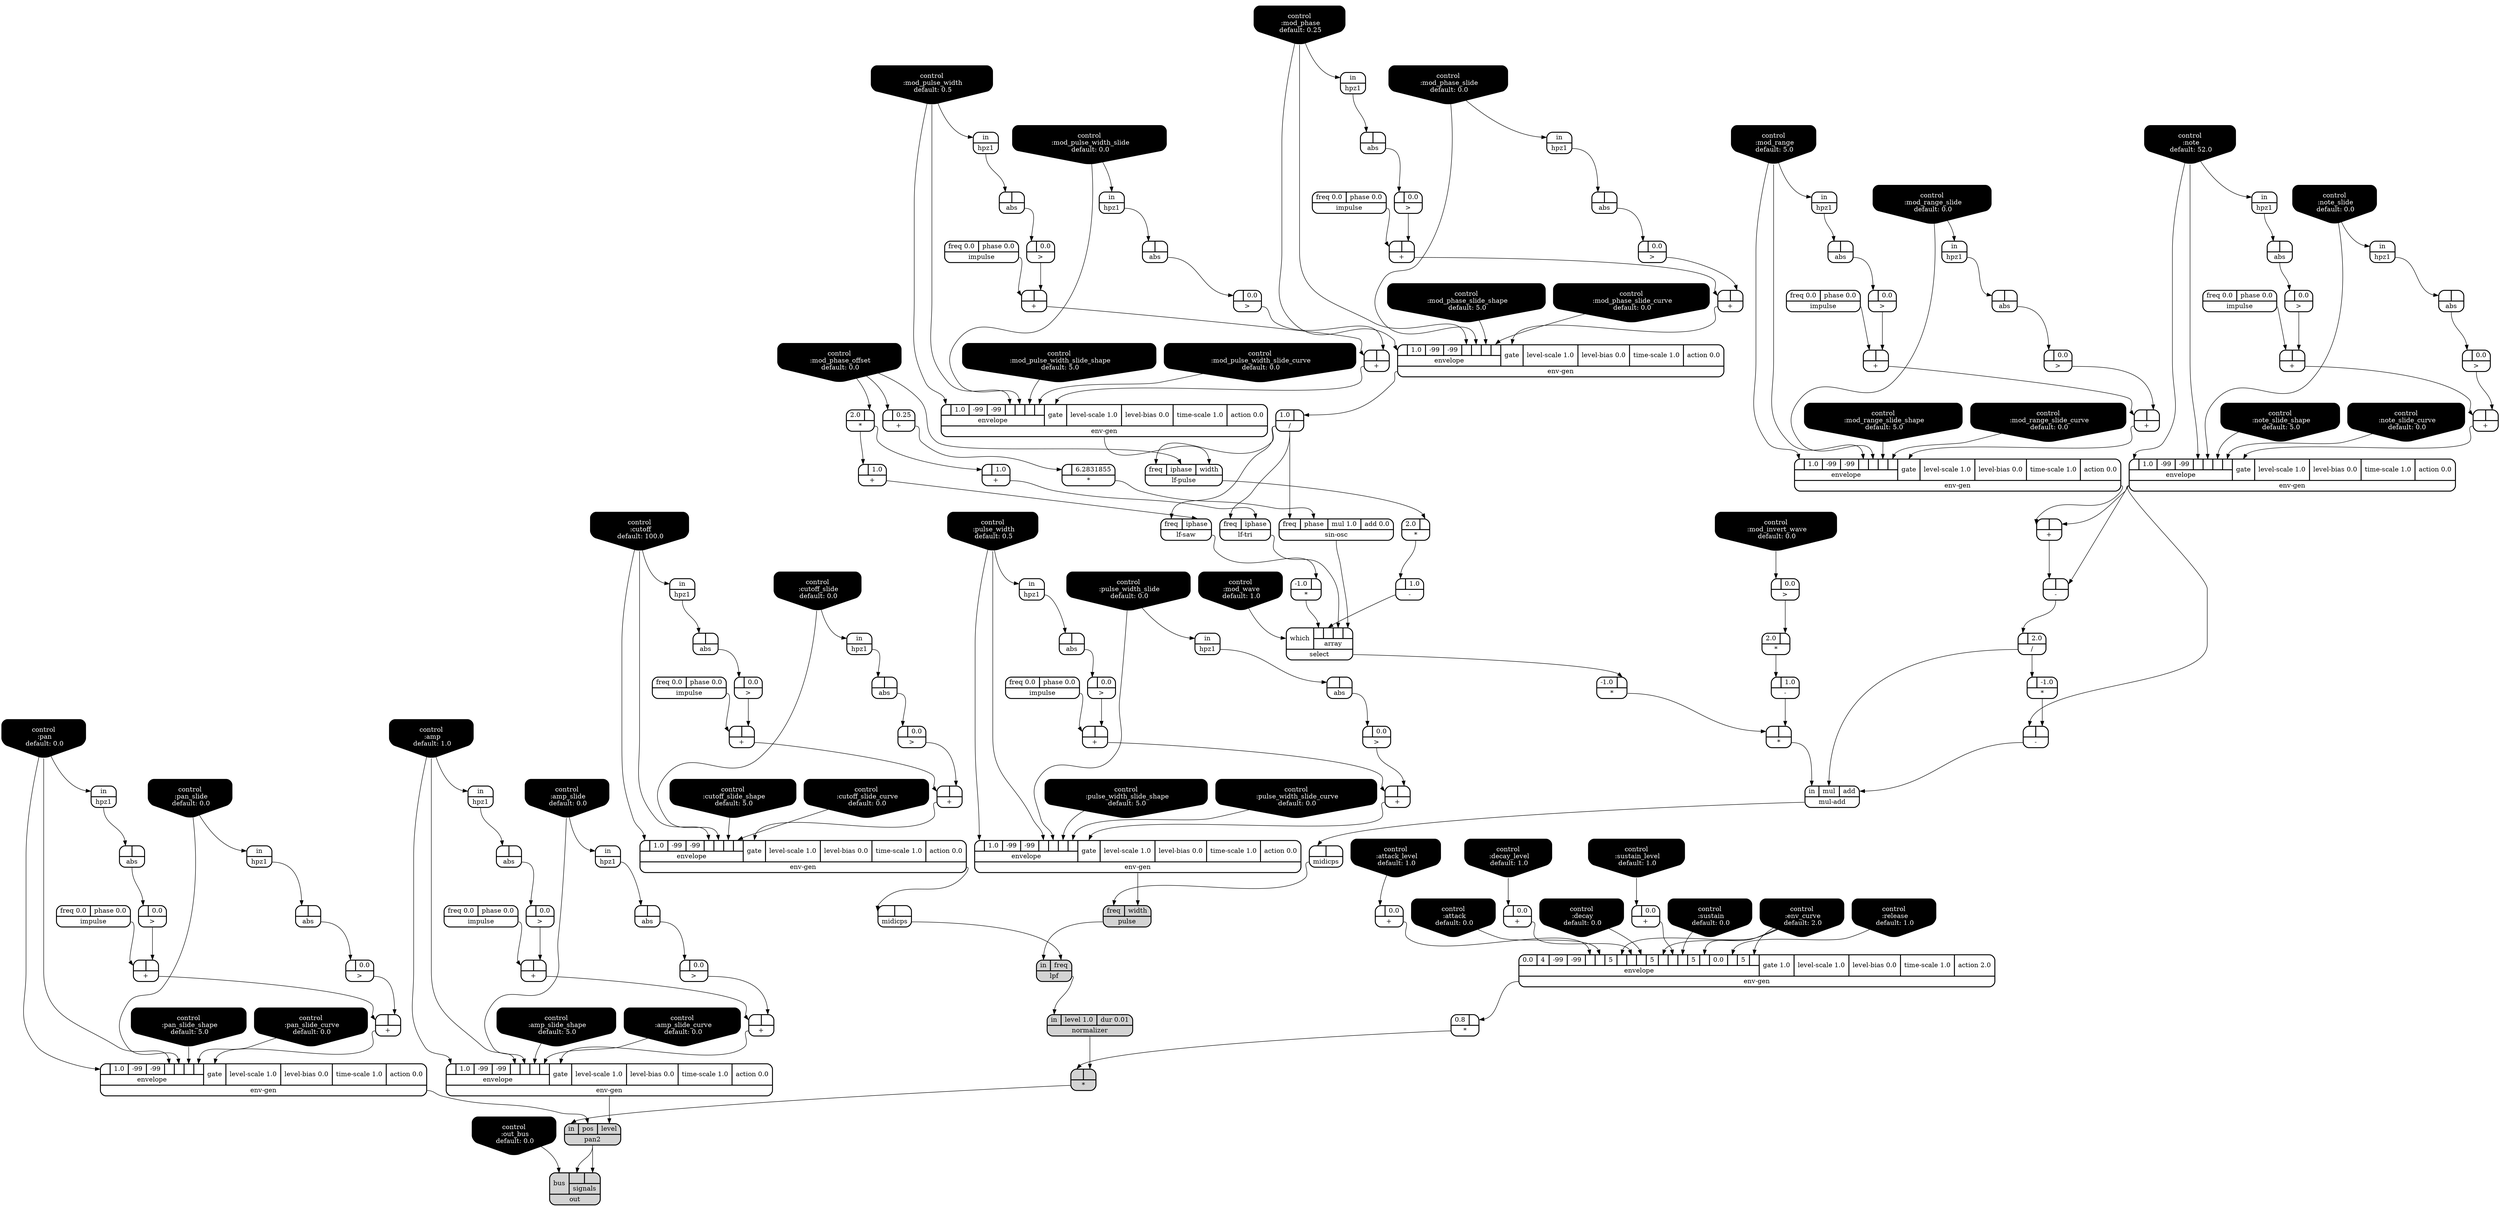 digraph synthdef {
67 [label = "{{ <a> 0.8|<b> } |<__UG_NAME__>* }" style="bold, rounded" shape=record rankdir=LR];
69 [label = "{{ <a> 2.0|<b> } |<__UG_NAME__>* }" style="bold, rounded" shape=record rankdir=LR];
72 [label = "{{ <a> -1.0|<b> } |<__UG_NAME__>* }" style="bold, rounded" shape=record rankdir=LR];
81 [label = "{{ <a> 2.0|<b> } |<__UG_NAME__>* }" style="bold, rounded" shape=record rankdir=LR];
86 [label = "{{ <a> |<b> 6.2831855} |<__UG_NAME__>* }" style="bold, rounded" shape=record rankdir=LR];
89 [label = "{{ <a> -1.0|<b> } |<__UG_NAME__>* }" style="bold, rounded" shape=record rankdir=LR];
91 [label = "{{ <a> 2.0|<b> } |<__UG_NAME__>* }" style="bold, rounded" shape=record rankdir=LR];
93 [label = "{{ <a> |<b> } |<__UG_NAME__>* }" style="bold, rounded" shape=record rankdir=LR];
116 [label = "{{ <a> |<b> -1.0} |<__UG_NAME__>* }" style="bold, rounded" shape=record rankdir=LR];
139 [label = "{{ <a> |<b> } |<__UG_NAME__>* }" style="filled, bold, rounded"  shape=record rankdir=LR];
48 [label = "{{ <a> |<b> } |<__UG_NAME__>+ }" style="bold, rounded" shape=record rankdir=LR];
52 [label = "{{ <a> |<b> } |<__UG_NAME__>+ }" style="bold, rounded" shape=record rankdir=LR];
58 [label = "{{ <a> |<b> } |<__UG_NAME__>+ }" style="bold, rounded" shape=record rankdir=LR];
63 [label = "{{ <a> |<b> 0.0} |<__UG_NAME__>+ }" style="bold, rounded" shape=record rankdir=LR];
64 [label = "{{ <a> |<b> 0.0} |<__UG_NAME__>+ }" style="bold, rounded" shape=record rankdir=LR];
65 [label = "{{ <a> |<b> 0.0} |<__UG_NAME__>+ }" style="bold, rounded" shape=record rankdir=LR];
70 [label = "{{ <a> |<b> 1.0} |<__UG_NAME__>+ }" style="bold, rounded" shape=record rankdir=LR];
77 [label = "{{ <a> |<b> } |<__UG_NAME__>+ }" style="bold, rounded" shape=record rankdir=LR];
78 [label = "{{ <a> |<b> } |<__UG_NAME__>+ }" style="bold, rounded" shape=record rankdir=LR];
83 [label = "{{ <a> |<b> 1.0} |<__UG_NAME__>+ }" style="bold, rounded" shape=record rankdir=LR];
85 [label = "{{ <a> |<b> 0.25} |<__UG_NAME__>+ }" style="bold, rounded" shape=record rankdir=LR];
97 [label = "{{ <a> |<b> } |<__UG_NAME__>+ }" style="bold, rounded" shape=record rankdir=LR];
101 [label = "{{ <a> |<b> } |<__UG_NAME__>+ }" style="bold, rounded" shape=record rankdir=LR];
107 [label = "{{ <a> |<b> } |<__UG_NAME__>+ }" style="bold, rounded" shape=record rankdir=LR];
111 [label = "{{ <a> |<b> } |<__UG_NAME__>+ }" style="bold, rounded" shape=record rankdir=LR];
113 [label = "{{ <a> |<b> } |<__UG_NAME__>+ }" style="bold, rounded" shape=record rankdir=LR];
124 [label = "{{ <a> |<b> } |<__UG_NAME__>+ }" style="bold, rounded" shape=record rankdir=LR];
128 [label = "{{ <a> |<b> } |<__UG_NAME__>+ }" style="bold, rounded" shape=record rankdir=LR];
134 [label = "{{ <a> |<b> } |<__UG_NAME__>+ }" style="bold, rounded" shape=record rankdir=LR];
144 [label = "{{ <a> |<b> } |<__UG_NAME__>+ }" style="bold, rounded" shape=record rankdir=LR];
148 [label = "{{ <a> |<b> } |<__UG_NAME__>+ }" style="bold, rounded" shape=record rankdir=LR];
154 [label = "{{ <a> |<b> } |<__UG_NAME__>+ }" style="bold, rounded" shape=record rankdir=LR];
158 [label = "{{ <a> |<b> } |<__UG_NAME__>+ }" style="bold, rounded" shape=record rankdir=LR];
82 [label = "{{ <a> |<b> 1.0} |<__UG_NAME__>- }" style="bold, rounded" shape=record rankdir=LR];
92 [label = "{{ <a> |<b> 1.0} |<__UG_NAME__>- }" style="bold, rounded" shape=record rankdir=LR];
114 [label = "{{ <a> |<b> } |<__UG_NAME__>- }" style="bold, rounded" shape=record rankdir=LR];
117 [label = "{{ <a> |<b> } |<__UG_NAME__>- }" style="bold, rounded" shape=record rankdir=LR];
68 [label = "{{ <a> 1.0|<b> } |<__UG_NAME__>/ }" style="bold, rounded" shape=record rankdir=LR];
115 [label = "{{ <a> |<b> 2.0} |<__UG_NAME__>/ }" style="bold, rounded" shape=record rankdir=LR];
47 [label = "{{ <a> |<b> 0.0} |<__UG_NAME__>\> }" style="bold, rounded" shape=record rankdir=LR];
51 [label = "{{ <a> |<b> 0.0} |<__UG_NAME__>\> }" style="bold, rounded" shape=record rankdir=LR];
57 [label = "{{ <a> |<b> 0.0} |<__UG_NAME__>\> }" style="bold, rounded" shape=record rankdir=LR];
62 [label = "{{ <a> |<b> 0.0} |<__UG_NAME__>\> }" style="bold, rounded" shape=record rankdir=LR];
76 [label = "{{ <a> |<b> 0.0} |<__UG_NAME__>\> }" style="bold, rounded" shape=record rankdir=LR];
90 [label = "{{ <a> |<b> 0.0} |<__UG_NAME__>\> }" style="bold, rounded" shape=record rankdir=LR];
96 [label = "{{ <a> |<b> 0.0} |<__UG_NAME__>\> }" style="bold, rounded" shape=record rankdir=LR];
100 [label = "{{ <a> |<b> 0.0} |<__UG_NAME__>\> }" style="bold, rounded" shape=record rankdir=LR];
106 [label = "{{ <a> |<b> 0.0} |<__UG_NAME__>\> }" style="bold, rounded" shape=record rankdir=LR];
110 [label = "{{ <a> |<b> 0.0} |<__UG_NAME__>\> }" style="bold, rounded" shape=record rankdir=LR];
123 [label = "{{ <a> |<b> 0.0} |<__UG_NAME__>\> }" style="bold, rounded" shape=record rankdir=LR];
127 [label = "{{ <a> |<b> 0.0} |<__UG_NAME__>\> }" style="bold, rounded" shape=record rankdir=LR];
133 [label = "{{ <a> |<b> 0.0} |<__UG_NAME__>\> }" style="bold, rounded" shape=record rankdir=LR];
143 [label = "{{ <a> |<b> 0.0} |<__UG_NAME__>\> }" style="bold, rounded" shape=record rankdir=LR];
147 [label = "{{ <a> |<b> 0.0} |<__UG_NAME__>\> }" style="bold, rounded" shape=record rankdir=LR];
153 [label = "{{ <a> |<b> 0.0} |<__UG_NAME__>\> }" style="bold, rounded" shape=record rankdir=LR];
157 [label = "{{ <a> |<b> 0.0} |<__UG_NAME__>\> }" style="bold, rounded" shape=record rankdir=LR];
46 [label = "{{ <a> |<b> } |<__UG_NAME__>abs }" style="bold, rounded" shape=record rankdir=LR];
50 [label = "{{ <a> |<b> } |<__UG_NAME__>abs }" style="bold, rounded" shape=record rankdir=LR];
56 [label = "{{ <a> |<b> } |<__UG_NAME__>abs }" style="bold, rounded" shape=record rankdir=LR];
61 [label = "{{ <a> |<b> } |<__UG_NAME__>abs }" style="bold, rounded" shape=record rankdir=LR];
75 [label = "{{ <a> |<b> } |<__UG_NAME__>abs }" style="bold, rounded" shape=record rankdir=LR];
95 [label = "{{ <a> |<b> } |<__UG_NAME__>abs }" style="bold, rounded" shape=record rankdir=LR];
99 [label = "{{ <a> |<b> } |<__UG_NAME__>abs }" style="bold, rounded" shape=record rankdir=LR];
105 [label = "{{ <a> |<b> } |<__UG_NAME__>abs }" style="bold, rounded" shape=record rankdir=LR];
109 [label = "{{ <a> |<b> } |<__UG_NAME__>abs }" style="bold, rounded" shape=record rankdir=LR];
122 [label = "{{ <a> |<b> } |<__UG_NAME__>abs }" style="bold, rounded" shape=record rankdir=LR];
126 [label = "{{ <a> |<b> } |<__UG_NAME__>abs }" style="bold, rounded" shape=record rankdir=LR];
132 [label = "{{ <a> |<b> } |<__UG_NAME__>abs }" style="bold, rounded" shape=record rankdir=LR];
142 [label = "{{ <a> |<b> } |<__UG_NAME__>abs }" style="bold, rounded" shape=record rankdir=LR];
146 [label = "{{ <a> |<b> } |<__UG_NAME__>abs }" style="bold, rounded" shape=record rankdir=LR];
152 [label = "{{ <a> |<b> } |<__UG_NAME__>abs }" style="bold, rounded" shape=record rankdir=LR];
156 [label = "{{ <a> |<b> } |<__UG_NAME__>abs }" style="bold, rounded" shape=record rankdir=LR];
0 [label = "control
 :note
 default: 52.0" shape=invhouse style="rounded, filled, bold" fillcolor=black fontcolor=white ]; 
1 [label = "control
 :note_slide
 default: 0.0" shape=invhouse style="rounded, filled, bold" fillcolor=black fontcolor=white ]; 
2 [label = "control
 :note_slide_shape
 default: 5.0" shape=invhouse style="rounded, filled, bold" fillcolor=black fontcolor=white ]; 
3 [label = "control
 :note_slide_curve
 default: 0.0" shape=invhouse style="rounded, filled, bold" fillcolor=black fontcolor=white ]; 
4 [label = "control
 :amp
 default: 1.0" shape=invhouse style="rounded, filled, bold" fillcolor=black fontcolor=white ]; 
5 [label = "control
 :amp_slide
 default: 0.0" shape=invhouse style="rounded, filled, bold" fillcolor=black fontcolor=white ]; 
6 [label = "control
 :amp_slide_shape
 default: 5.0" shape=invhouse style="rounded, filled, bold" fillcolor=black fontcolor=white ]; 
7 [label = "control
 :amp_slide_curve
 default: 0.0" shape=invhouse style="rounded, filled, bold" fillcolor=black fontcolor=white ]; 
8 [label = "control
 :pan
 default: 0.0" shape=invhouse style="rounded, filled, bold" fillcolor=black fontcolor=white ]; 
9 [label = "control
 :pan_slide
 default: 0.0" shape=invhouse style="rounded, filled, bold" fillcolor=black fontcolor=white ]; 
10 [label = "control
 :pan_slide_shape
 default: 5.0" shape=invhouse style="rounded, filled, bold" fillcolor=black fontcolor=white ]; 
11 [label = "control
 :pan_slide_curve
 default: 0.0" shape=invhouse style="rounded, filled, bold" fillcolor=black fontcolor=white ]; 
12 [label = "control
 :attack
 default: 0.0" shape=invhouse style="rounded, filled, bold" fillcolor=black fontcolor=white ]; 
13 [label = "control
 :decay
 default: 0.0" shape=invhouse style="rounded, filled, bold" fillcolor=black fontcolor=white ]; 
14 [label = "control
 :sustain
 default: 0.0" shape=invhouse style="rounded, filled, bold" fillcolor=black fontcolor=white ]; 
15 [label = "control
 :release
 default: 1.0" shape=invhouse style="rounded, filled, bold" fillcolor=black fontcolor=white ]; 
16 [label = "control
 :attack_level
 default: 1.0" shape=invhouse style="rounded, filled, bold" fillcolor=black fontcolor=white ]; 
17 [label = "control
 :decay_level
 default: 1.0" shape=invhouse style="rounded, filled, bold" fillcolor=black fontcolor=white ]; 
18 [label = "control
 :sustain_level
 default: 1.0" shape=invhouse style="rounded, filled, bold" fillcolor=black fontcolor=white ]; 
19 [label = "control
 :env_curve
 default: 2.0" shape=invhouse style="rounded, filled, bold" fillcolor=black fontcolor=white ]; 
20 [label = "control
 :cutoff
 default: 100.0" shape=invhouse style="rounded, filled, bold" fillcolor=black fontcolor=white ]; 
21 [label = "control
 :cutoff_slide
 default: 0.0" shape=invhouse style="rounded, filled, bold" fillcolor=black fontcolor=white ]; 
22 [label = "control
 :cutoff_slide_shape
 default: 5.0" shape=invhouse style="rounded, filled, bold" fillcolor=black fontcolor=white ]; 
23 [label = "control
 :cutoff_slide_curve
 default: 0.0" shape=invhouse style="rounded, filled, bold" fillcolor=black fontcolor=white ]; 
24 [label = "control
 :mod_phase
 default: 0.25" shape=invhouse style="rounded, filled, bold" fillcolor=black fontcolor=white ]; 
25 [label = "control
 :mod_phase_slide
 default: 0.0" shape=invhouse style="rounded, filled, bold" fillcolor=black fontcolor=white ]; 
26 [label = "control
 :mod_phase_slide_shape
 default: 5.0" shape=invhouse style="rounded, filled, bold" fillcolor=black fontcolor=white ]; 
27 [label = "control
 :mod_phase_slide_curve
 default: 0.0" shape=invhouse style="rounded, filled, bold" fillcolor=black fontcolor=white ]; 
28 [label = "control
 :mod_range
 default: 5.0" shape=invhouse style="rounded, filled, bold" fillcolor=black fontcolor=white ]; 
29 [label = "control
 :mod_range_slide
 default: 0.0" shape=invhouse style="rounded, filled, bold" fillcolor=black fontcolor=white ]; 
30 [label = "control
 :mod_range_slide_shape
 default: 5.0" shape=invhouse style="rounded, filled, bold" fillcolor=black fontcolor=white ]; 
31 [label = "control
 :mod_range_slide_curve
 default: 0.0" shape=invhouse style="rounded, filled, bold" fillcolor=black fontcolor=white ]; 
32 [label = "control
 :mod_pulse_width
 default: 0.5" shape=invhouse style="rounded, filled, bold" fillcolor=black fontcolor=white ]; 
33 [label = "control
 :mod_pulse_width_slide
 default: 0.0" shape=invhouse style="rounded, filled, bold" fillcolor=black fontcolor=white ]; 
34 [label = "control
 :mod_pulse_width_slide_shape
 default: 5.0" shape=invhouse style="rounded, filled, bold" fillcolor=black fontcolor=white ]; 
35 [label = "control
 :mod_pulse_width_slide_curve
 default: 0.0" shape=invhouse style="rounded, filled, bold" fillcolor=black fontcolor=white ]; 
36 [label = "control
 :mod_phase_offset
 default: 0.0" shape=invhouse style="rounded, filled, bold" fillcolor=black fontcolor=white ]; 
37 [label = "control
 :mod_wave
 default: 1.0" shape=invhouse style="rounded, filled, bold" fillcolor=black fontcolor=white ]; 
38 [label = "control
 :mod_invert_wave
 default: 0.0" shape=invhouse style="rounded, filled, bold" fillcolor=black fontcolor=white ]; 
39 [label = "control
 :pulse_width
 default: 0.5" shape=invhouse style="rounded, filled, bold" fillcolor=black fontcolor=white ]; 
40 [label = "control
 :pulse_width_slide
 default: 0.0" shape=invhouse style="rounded, filled, bold" fillcolor=black fontcolor=white ]; 
41 [label = "control
 :pulse_width_slide_shape
 default: 5.0" shape=invhouse style="rounded, filled, bold" fillcolor=black fontcolor=white ]; 
42 [label = "control
 :pulse_width_slide_curve
 default: 0.0" shape=invhouse style="rounded, filled, bold" fillcolor=black fontcolor=white ]; 
43 [label = "control
 :out_bus
 default: 0.0" shape=invhouse style="rounded, filled, bold" fillcolor=black fontcolor=white ]; 
53 [label = "{{ {{<envelope___control___0>|1.0|-99|-99|<envelope___control___4>|<envelope___control___5>|<envelope___control___6>|<envelope___control___7>}|envelope}|<gate> gate|<level____scale> level-scale 1.0|<level____bias> level-bias 0.0|<time____scale> time-scale 1.0|<action> action 0.0} |<__UG_NAME__>env-gen }" style="bold, rounded" shape=record rankdir=LR];
66 [label = "{{ {{0.0|4|-99|-99|<envelope___binary____op____u____gen___4>|<envelope___control___5>|5|<envelope___control___7>|<envelope___binary____op____u____gen___8>|<envelope___control___9>|5|<envelope___control___11>|<envelope___binary____op____u____gen___12>|<envelope___control___13>|5|<envelope___control___15>|0.0|<envelope___control___17>|5|<envelope___control___19>}|envelope}|<gate> gate 1.0|<level____scale> level-scale 1.0|<level____bias> level-bias 0.0|<time____scale> time-scale 1.0|<action> action 2.0} |<__UG_NAME__>env-gen }" style="bold, rounded" shape=record rankdir=LR];
79 [label = "{{ {{<envelope___control___0>|1.0|-99|-99|<envelope___control___4>|<envelope___control___5>|<envelope___control___6>|<envelope___control___7>}|envelope}|<gate> gate|<level____scale> level-scale 1.0|<level____bias> level-bias 0.0|<time____scale> time-scale 1.0|<action> action 0.0} |<__UG_NAME__>env-gen }" style="bold, rounded" shape=record rankdir=LR];
102 [label = "{{ {{<envelope___control___0>|1.0|-99|-99|<envelope___control___4>|<envelope___control___5>|<envelope___control___6>|<envelope___control___7>}|envelope}|<gate> gate|<level____scale> level-scale 1.0|<level____bias> level-bias 0.0|<time____scale> time-scale 1.0|<action> action 0.0} |<__UG_NAME__>env-gen }" style="bold, rounded" shape=record rankdir=LR];
112 [label = "{{ {{<envelope___control___0>|1.0|-99|-99|<envelope___control___4>|<envelope___control___5>|<envelope___control___6>|<envelope___control___7>}|envelope}|<gate> gate|<level____scale> level-scale 1.0|<level____bias> level-bias 0.0|<time____scale> time-scale 1.0|<action> action 0.0} |<__UG_NAME__>env-gen }" style="bold, rounded" shape=record rankdir=LR];
129 [label = "{{ {{<envelope___control___0>|1.0|-99|-99|<envelope___control___4>|<envelope___control___5>|<envelope___control___6>|<envelope___control___7>}|envelope}|<gate> gate|<level____scale> level-scale 1.0|<level____bias> level-bias 0.0|<time____scale> time-scale 1.0|<action> action 0.0} |<__UG_NAME__>env-gen }" style="bold, rounded" shape=record rankdir=LR];
135 [label = "{{ {{<envelope___control___0>|1.0|-99|-99|<envelope___control___4>|<envelope___control___5>|<envelope___control___6>|<envelope___control___7>}|envelope}|<gate> gate|<level____scale> level-scale 1.0|<level____bias> level-bias 0.0|<time____scale> time-scale 1.0|<action> action 0.0} |<__UG_NAME__>env-gen }" style="bold, rounded" shape=record rankdir=LR];
149 [label = "{{ {{<envelope___control___0>|1.0|-99|-99|<envelope___control___4>|<envelope___control___5>|<envelope___control___6>|<envelope___control___7>}|envelope}|<gate> gate|<level____scale> level-scale 1.0|<level____bias> level-bias 0.0|<time____scale> time-scale 1.0|<action> action 0.0} |<__UG_NAME__>env-gen }" style="bold, rounded" shape=record rankdir=LR];
159 [label = "{{ {{<envelope___control___0>|1.0|-99|-99|<envelope___control___4>|<envelope___control___5>|<envelope___control___6>|<envelope___control___7>}|envelope}|<gate> gate|<level____scale> level-scale 1.0|<level____bias> level-bias 0.0|<time____scale> time-scale 1.0|<action> action 0.0} |<__UG_NAME__>env-gen }" style="bold, rounded" shape=record rankdir=LR];
45 [label = "{{ <in> in} |<__UG_NAME__>hpz1 }" style="bold, rounded" shape=record rankdir=LR];
49 [label = "{{ <in> in} |<__UG_NAME__>hpz1 }" style="bold, rounded" shape=record rankdir=LR];
55 [label = "{{ <in> in} |<__UG_NAME__>hpz1 }" style="bold, rounded" shape=record rankdir=LR];
59 [label = "{{ <in> in} |<__UG_NAME__>hpz1 }" style="bold, rounded" shape=record rankdir=LR];
60 [label = "{{ <in> in} |<__UG_NAME__>hpz1 }" style="bold, rounded" shape=record rankdir=LR];
74 [label = "{{ <in> in} |<__UG_NAME__>hpz1 }" style="bold, rounded" shape=record rankdir=LR];
98 [label = "{{ <in> in} |<__UG_NAME__>hpz1 }" style="bold, rounded" shape=record rankdir=LR];
104 [label = "{{ <in> in} |<__UG_NAME__>hpz1 }" style="bold, rounded" shape=record rankdir=LR];
108 [label = "{{ <in> in} |<__UG_NAME__>hpz1 }" style="bold, rounded" shape=record rankdir=LR];
121 [label = "{{ <in> in} |<__UG_NAME__>hpz1 }" style="bold, rounded" shape=record rankdir=LR];
125 [label = "{{ <in> in} |<__UG_NAME__>hpz1 }" style="bold, rounded" shape=record rankdir=LR];
131 [label = "{{ <in> in} |<__UG_NAME__>hpz1 }" style="bold, rounded" shape=record rankdir=LR];
141 [label = "{{ <in> in} |<__UG_NAME__>hpz1 }" style="bold, rounded" shape=record rankdir=LR];
145 [label = "{{ <in> in} |<__UG_NAME__>hpz1 }" style="bold, rounded" shape=record rankdir=LR];
151 [label = "{{ <in> in} |<__UG_NAME__>hpz1 }" style="bold, rounded" shape=record rankdir=LR];
155 [label = "{{ <in> in} |<__UG_NAME__>hpz1 }" style="bold, rounded" shape=record rankdir=LR];
44 [label = "{{ <freq> freq 0.0|<phase> phase 0.0} |<__UG_NAME__>impulse }" style="bold, rounded" shape=record rankdir=LR];
54 [label = "{{ <freq> freq 0.0|<phase> phase 0.0} |<__UG_NAME__>impulse }" style="bold, rounded" shape=record rankdir=LR];
73 [label = "{{ <freq> freq 0.0|<phase> phase 0.0} |<__UG_NAME__>impulse }" style="bold, rounded" shape=record rankdir=LR];
94 [label = "{{ <freq> freq 0.0|<phase> phase 0.0} |<__UG_NAME__>impulse }" style="bold, rounded" shape=record rankdir=LR];
103 [label = "{{ <freq> freq 0.0|<phase> phase 0.0} |<__UG_NAME__>impulse }" style="bold, rounded" shape=record rankdir=LR];
120 [label = "{{ <freq> freq 0.0|<phase> phase 0.0} |<__UG_NAME__>impulse }" style="bold, rounded" shape=record rankdir=LR];
140 [label = "{{ <freq> freq 0.0|<phase> phase 0.0} |<__UG_NAME__>impulse }" style="bold, rounded" shape=record rankdir=LR];
150 [label = "{{ <freq> freq 0.0|<phase> phase 0.0} |<__UG_NAME__>impulse }" style="bold, rounded" shape=record rankdir=LR];
80 [label = "{{ <freq> freq|<iphase> iphase|<width> width} |<__UG_NAME__>lf-pulse }" style="bold, rounded" shape=record rankdir=LR];
71 [label = "{{ <freq> freq|<iphase> iphase} |<__UG_NAME__>lf-saw }" style="bold, rounded" shape=record rankdir=LR];
84 [label = "{{ <freq> freq|<iphase> iphase} |<__UG_NAME__>lf-tri }" style="bold, rounded" shape=record rankdir=LR];
137 [label = "{{ <in> in|<freq> freq} |<__UG_NAME__>lpf }" style="filled, bold, rounded"  shape=record rankdir=LR];
119 [label = "{{ <a> |<b> } |<__UG_NAME__>midicps }" style="bold, rounded" shape=record rankdir=LR];
136 [label = "{{ <a> |<b> } |<__UG_NAME__>midicps }" style="bold, rounded" shape=record rankdir=LR];
118 [label = "{{ <in> in|<mul> mul|<add> add} |<__UG_NAME__>mul-add }" style="bold, rounded" shape=record rankdir=LR];
138 [label = "{{ <in> in|<level> level 1.0|<dur> dur 0.01} |<__UG_NAME__>normalizer }" style="filled, bold, rounded"  shape=record rankdir=LR];
161 [label = "{{ <bus> bus|{{<signals___pan2___0>|<signals___pan2___1>}|signals}} |<__UG_NAME__>out }" style="filled, bold, rounded"  shape=record rankdir=LR];
160 [label = "{{ <in> in|<pos> pos|<level> level} |<__UG_NAME__>pan2 }" style="filled, bold, rounded"  shape=record rankdir=LR];
130 [label = "{{ <freq> freq|<width> width} |<__UG_NAME__>pulse }" style="filled, bold, rounded"  shape=record rankdir=LR];
88 [label = "{{ <which> which|{{<array___binary____op____u____gen___0>|<array___binary____op____u____gen___1>|<array___lf____tri___2>|<array___sin____osc___3>}|array}} |<__UG_NAME__>select }" style="bold, rounded" shape=record rankdir=LR];
87 [label = "{{ <freq> freq|<phase> phase|<mul> mul 1.0|<add> add 0.0} |<__UG_NAME__>sin-osc }" style="bold, rounded" shape=record rankdir=LR];

66:__UG_NAME__ -> 67:b ;
36:__UG_NAME__ -> 69:b ;
71:__UG_NAME__ -> 72:b ;
80:__UG_NAME__ -> 81:b ;
85:__UG_NAME__ -> 86:a ;
88:__UG_NAME__ -> 89:b ;
90:__UG_NAME__ -> 91:b ;
92:__UG_NAME__ -> 93:b ;
89:__UG_NAME__ -> 93:a ;
115:__UG_NAME__ -> 116:a ;
138:__UG_NAME__ -> 139:b ;
67:__UG_NAME__ -> 139:a ;
47:__UG_NAME__ -> 48:b ;
44:__UG_NAME__ -> 48:a ;
51:__UG_NAME__ -> 52:b ;
48:__UG_NAME__ -> 52:a ;
57:__UG_NAME__ -> 58:b ;
54:__UG_NAME__ -> 58:a ;
16:__UG_NAME__ -> 63:a ;
17:__UG_NAME__ -> 64:a ;
18:__UG_NAME__ -> 65:a ;
69:__UG_NAME__ -> 70:a ;
76:__UG_NAME__ -> 77:b ;
73:__UG_NAME__ -> 77:a ;
62:__UG_NAME__ -> 78:b ;
77:__UG_NAME__ -> 78:a ;
69:__UG_NAME__ -> 83:a ;
36:__UG_NAME__ -> 85:a ;
96:__UG_NAME__ -> 97:b ;
94:__UG_NAME__ -> 97:a ;
100:__UG_NAME__ -> 101:b ;
97:__UG_NAME__ -> 101:a ;
106:__UG_NAME__ -> 107:b ;
103:__UG_NAME__ -> 107:a ;
110:__UG_NAME__ -> 111:b ;
107:__UG_NAME__ -> 111:a ;
112:__UG_NAME__ -> 113:b ;
102:__UG_NAME__ -> 113:a ;
123:__UG_NAME__ -> 124:b ;
120:__UG_NAME__ -> 124:a ;
127:__UG_NAME__ -> 128:b ;
124:__UG_NAME__ -> 128:a ;
133:__UG_NAME__ -> 134:b ;
58:__UG_NAME__ -> 134:a ;
143:__UG_NAME__ -> 144:b ;
140:__UG_NAME__ -> 144:a ;
147:__UG_NAME__ -> 148:b ;
144:__UG_NAME__ -> 148:a ;
153:__UG_NAME__ -> 154:b ;
150:__UG_NAME__ -> 154:a ;
157:__UG_NAME__ -> 158:b ;
154:__UG_NAME__ -> 158:a ;
81:__UG_NAME__ -> 82:a ;
91:__UG_NAME__ -> 92:a ;
112:__UG_NAME__ -> 114:b ;
113:__UG_NAME__ -> 114:a ;
116:__UG_NAME__ -> 117:b ;
112:__UG_NAME__ -> 117:a ;
53:__UG_NAME__ -> 68:b ;
114:__UG_NAME__ -> 115:a ;
46:__UG_NAME__ -> 47:a ;
50:__UG_NAME__ -> 51:a ;
56:__UG_NAME__ -> 57:a ;
61:__UG_NAME__ -> 62:a ;
75:__UG_NAME__ -> 76:a ;
38:__UG_NAME__ -> 90:a ;
95:__UG_NAME__ -> 96:a ;
99:__UG_NAME__ -> 100:a ;
105:__UG_NAME__ -> 106:a ;
109:__UG_NAME__ -> 110:a ;
122:__UG_NAME__ -> 123:a ;
126:__UG_NAME__ -> 127:a ;
132:__UG_NAME__ -> 133:a ;
142:__UG_NAME__ -> 143:a ;
146:__UG_NAME__ -> 147:a ;
152:__UG_NAME__ -> 153:a ;
156:__UG_NAME__ -> 157:a ;
45:__UG_NAME__ -> 46:a ;
49:__UG_NAME__ -> 50:a ;
55:__UG_NAME__ -> 56:a ;
60:__UG_NAME__ -> 61:a ;
74:__UG_NAME__ -> 75:a ;
59:__UG_NAME__ -> 95:a ;
98:__UG_NAME__ -> 99:a ;
104:__UG_NAME__ -> 105:a ;
108:__UG_NAME__ -> 109:a ;
121:__UG_NAME__ -> 122:a ;
125:__UG_NAME__ -> 126:a ;
131:__UG_NAME__ -> 132:a ;
141:__UG_NAME__ -> 142:a ;
145:__UG_NAME__ -> 146:a ;
151:__UG_NAME__ -> 152:a ;
155:__UG_NAME__ -> 156:a ;
52:__UG_NAME__ -> 53:gate ;
24:__UG_NAME__ -> 53:envelope___control___0 ;
24:__UG_NAME__ -> 53:envelope___control___4 ;
25:__UG_NAME__ -> 53:envelope___control___5 ;
26:__UG_NAME__ -> 53:envelope___control___6 ;
27:__UG_NAME__ -> 53:envelope___control___7 ;
63:__UG_NAME__ -> 66:envelope___binary____op____u____gen___4 ;
12:__UG_NAME__ -> 66:envelope___control___5 ;
19:__UG_NAME__ -> 66:envelope___control___7 ;
64:__UG_NAME__ -> 66:envelope___binary____op____u____gen___8 ;
13:__UG_NAME__ -> 66:envelope___control___9 ;
19:__UG_NAME__ -> 66:envelope___control___11 ;
65:__UG_NAME__ -> 66:envelope___binary____op____u____gen___12 ;
14:__UG_NAME__ -> 66:envelope___control___13 ;
19:__UG_NAME__ -> 66:envelope___control___15 ;
15:__UG_NAME__ -> 66:envelope___control___17 ;
19:__UG_NAME__ -> 66:envelope___control___19 ;
78:__UG_NAME__ -> 79:gate ;
32:__UG_NAME__ -> 79:envelope___control___0 ;
32:__UG_NAME__ -> 79:envelope___control___4 ;
33:__UG_NAME__ -> 79:envelope___control___5 ;
34:__UG_NAME__ -> 79:envelope___control___6 ;
35:__UG_NAME__ -> 79:envelope___control___7 ;
101:__UG_NAME__ -> 102:gate ;
28:__UG_NAME__ -> 102:envelope___control___0 ;
28:__UG_NAME__ -> 102:envelope___control___4 ;
29:__UG_NAME__ -> 102:envelope___control___5 ;
30:__UG_NAME__ -> 102:envelope___control___6 ;
31:__UG_NAME__ -> 102:envelope___control___7 ;
111:__UG_NAME__ -> 112:gate ;
0:__UG_NAME__ -> 112:envelope___control___0 ;
0:__UG_NAME__ -> 112:envelope___control___4 ;
1:__UG_NAME__ -> 112:envelope___control___5 ;
2:__UG_NAME__ -> 112:envelope___control___6 ;
3:__UG_NAME__ -> 112:envelope___control___7 ;
128:__UG_NAME__ -> 129:gate ;
39:__UG_NAME__ -> 129:envelope___control___0 ;
39:__UG_NAME__ -> 129:envelope___control___4 ;
40:__UG_NAME__ -> 129:envelope___control___5 ;
41:__UG_NAME__ -> 129:envelope___control___6 ;
42:__UG_NAME__ -> 129:envelope___control___7 ;
134:__UG_NAME__ -> 135:gate ;
20:__UG_NAME__ -> 135:envelope___control___0 ;
20:__UG_NAME__ -> 135:envelope___control___4 ;
21:__UG_NAME__ -> 135:envelope___control___5 ;
22:__UG_NAME__ -> 135:envelope___control___6 ;
23:__UG_NAME__ -> 135:envelope___control___7 ;
148:__UG_NAME__ -> 149:gate ;
8:__UG_NAME__ -> 149:envelope___control___0 ;
8:__UG_NAME__ -> 149:envelope___control___4 ;
9:__UG_NAME__ -> 149:envelope___control___5 ;
10:__UG_NAME__ -> 149:envelope___control___6 ;
11:__UG_NAME__ -> 149:envelope___control___7 ;
158:__UG_NAME__ -> 159:gate ;
4:__UG_NAME__ -> 159:envelope___control___0 ;
4:__UG_NAME__ -> 159:envelope___control___4 ;
5:__UG_NAME__ -> 159:envelope___control___5 ;
6:__UG_NAME__ -> 159:envelope___control___6 ;
7:__UG_NAME__ -> 159:envelope___control___7 ;
24:__UG_NAME__ -> 45:in ;
25:__UG_NAME__ -> 49:in ;
20:__UG_NAME__ -> 55:in ;
28:__UG_NAME__ -> 59:in ;
33:__UG_NAME__ -> 60:in ;
32:__UG_NAME__ -> 74:in ;
29:__UG_NAME__ -> 98:in ;
0:__UG_NAME__ -> 104:in ;
1:__UG_NAME__ -> 108:in ;
39:__UG_NAME__ -> 121:in ;
40:__UG_NAME__ -> 125:in ;
21:__UG_NAME__ -> 131:in ;
8:__UG_NAME__ -> 141:in ;
9:__UG_NAME__ -> 145:in ;
4:__UG_NAME__ -> 151:in ;
5:__UG_NAME__ -> 155:in ;
79:__UG_NAME__ -> 80:width ;
36:__UG_NAME__ -> 80:iphase ;
68:__UG_NAME__ -> 80:freq ;
70:__UG_NAME__ -> 71:iphase ;
68:__UG_NAME__ -> 71:freq ;
83:__UG_NAME__ -> 84:iphase ;
68:__UG_NAME__ -> 84:freq ;
136:__UG_NAME__ -> 137:freq ;
130:__UG_NAME__ -> 137:in ;
118:__UG_NAME__ -> 119:a ;
135:__UG_NAME__ -> 136:a ;
117:__UG_NAME__ -> 118:add ;
115:__UG_NAME__ -> 118:mul ;
93:__UG_NAME__ -> 118:in ;
137:__UG_NAME__ -> 138:in ;
160:__UG_NAME__ -> 161:signals___pan2___0 ;
160:__UG_NAME__ -> 161:signals___pan2___1 ;
43:__UG_NAME__ -> 161:bus ;
159:__UG_NAME__ -> 160:level ;
149:__UG_NAME__ -> 160:pos ;
139:__UG_NAME__ -> 160:in ;
129:__UG_NAME__ -> 130:width ;
119:__UG_NAME__ -> 130:freq ;
72:__UG_NAME__ -> 88:array___binary____op____u____gen___0 ;
82:__UG_NAME__ -> 88:array___binary____op____u____gen___1 ;
84:__UG_NAME__ -> 88:array___lf____tri___2 ;
87:__UG_NAME__ -> 88:array___sin____osc___3 ;
37:__UG_NAME__ -> 88:which ;
86:__UG_NAME__ -> 87:phase ;
68:__UG_NAME__ -> 87:freq ;

}